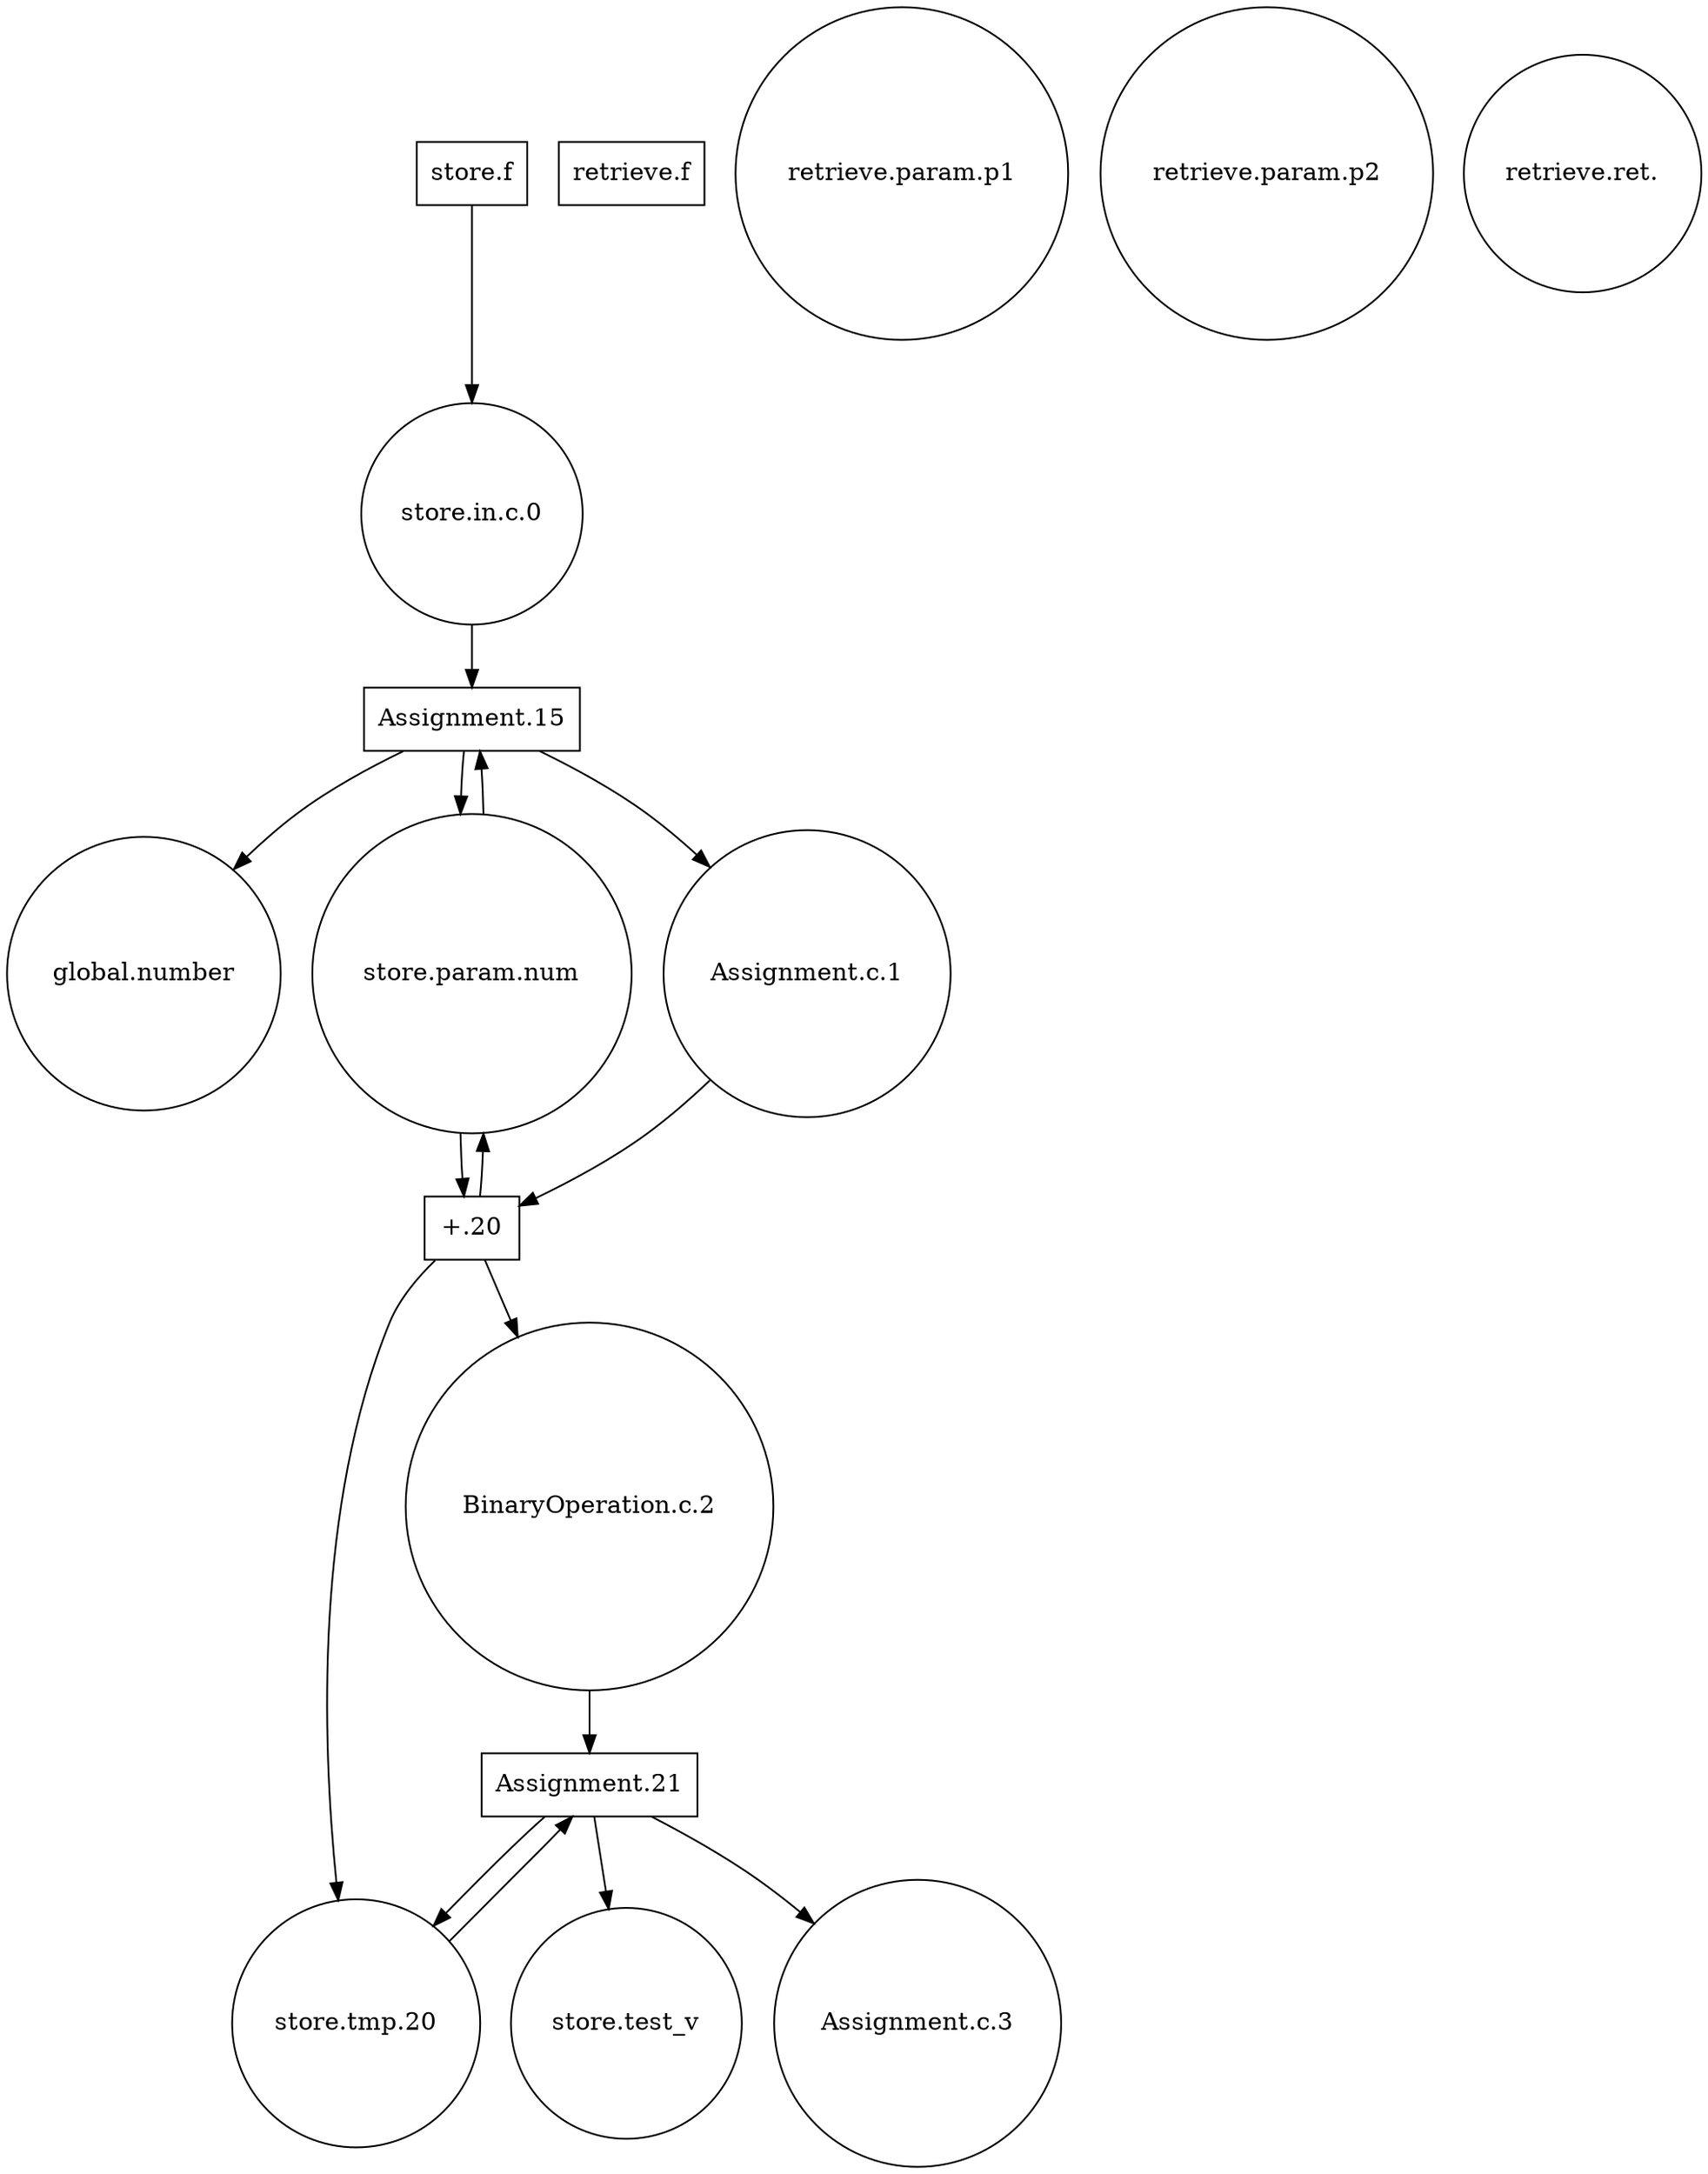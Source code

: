 digraph G{
node[shape=box]
"store.f"[label="store.f"]
"retrieve.f"[label="retrieve.f"]
"Assignment.15"[label="Assignment.15"]
"+.20"[label="+.20"]
"Assignment.21"[label="Assignment.21"]
node[shape=circle]
"global.number"[label="global.number"]
"store.test_v"[label="store.test_v"]
"store.param.num"[label="store.param.num"]
"retrieve.param.p1"[label="retrieve.param.p1"]
"retrieve.param.p2"[label="retrieve.param.p2"]
"retrieve.ret."[label="retrieve.ret."]
"store.in.c.0"[label="store.in.c.0"]
"Assignment.c.1"[label="Assignment.c.1"]
"store.tmp.20"[label="store.tmp.20"]
"BinaryOperation.c.2"[label="BinaryOperation.c.2"]
"Assignment.c.3"[label="Assignment.c.3"]
"store.f"->"store.in.c.0"
"store.in.c.0"->"Assignment.15"
"store.param.num"->"Assignment.15"
"Assignment.15"->"store.param.num"
"Assignment.15"->"global.number"
"Assignment.15"->"Assignment.c.1"
"Assignment.c.1"->"+.20"
"store.param.num"->"+.20"
"+.20"->"store.param.num"
"+.20"->"store.tmp.20"
"+.20"->"BinaryOperation.c.2"
"BinaryOperation.c.2"->"Assignment.21"
"store.tmp.20"->"Assignment.21"
"Assignment.21"->"store.tmp.20"
"Assignment.21"->"store.test_v"
"Assignment.21"->"Assignment.c.3"
}
